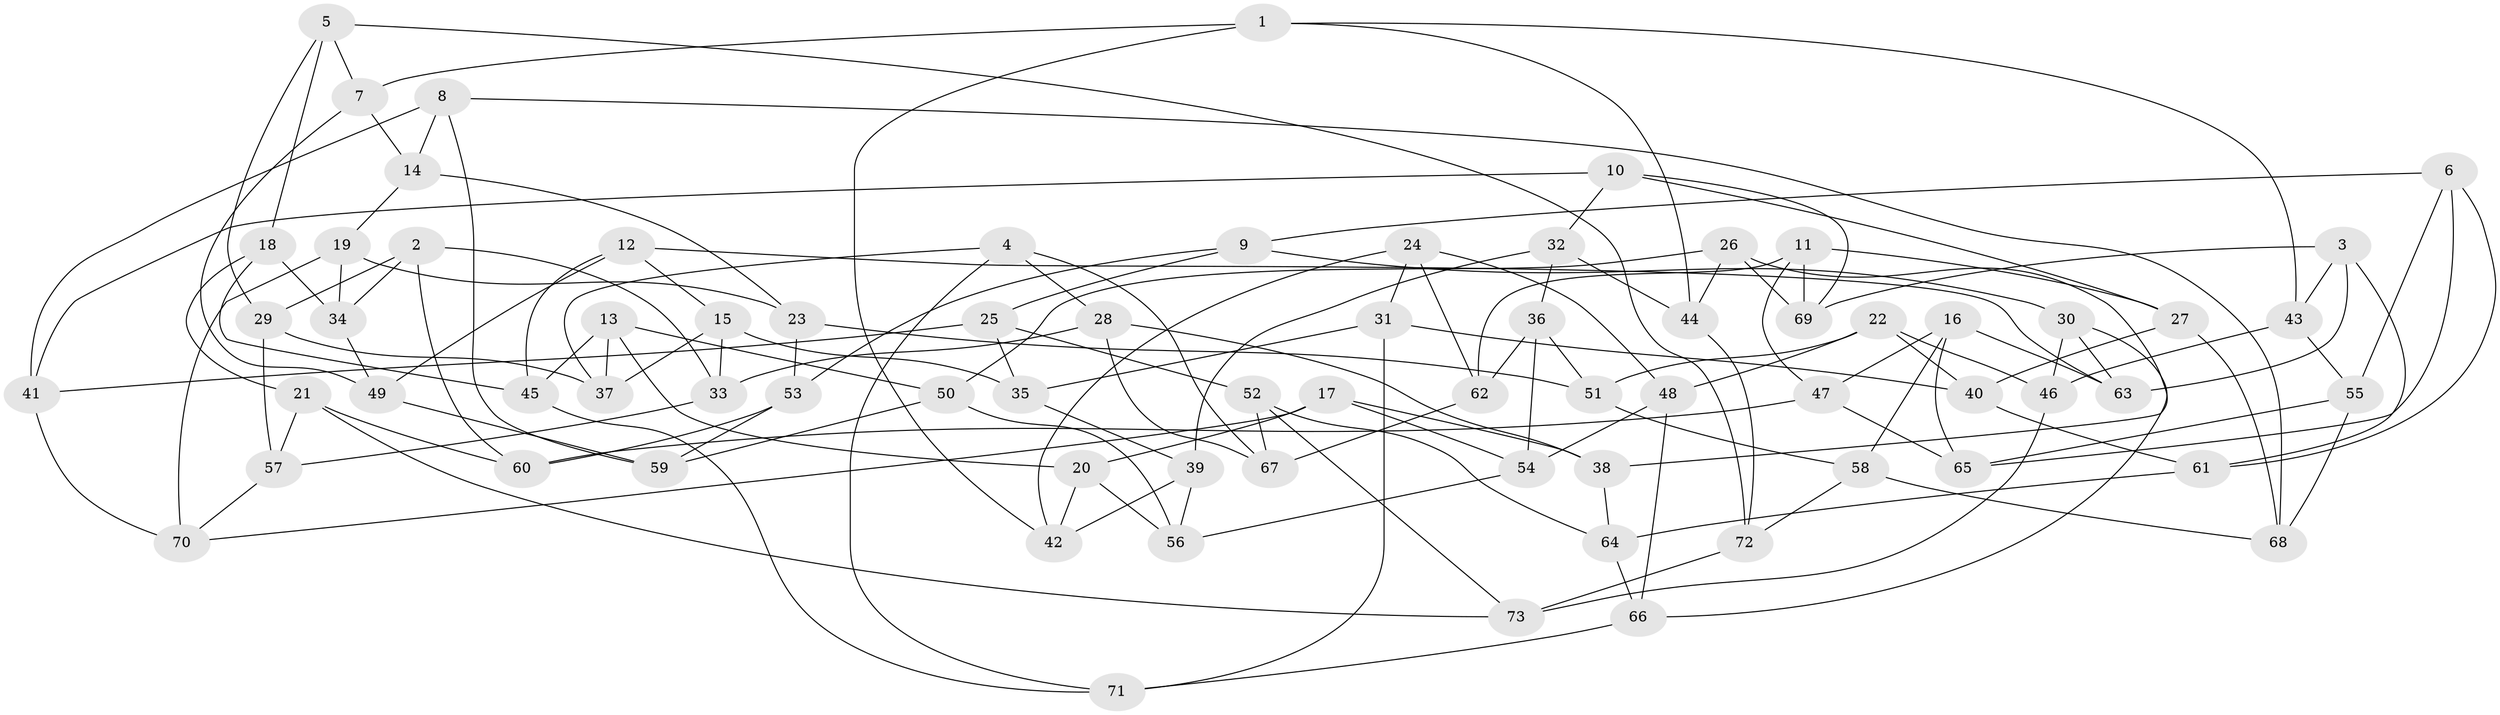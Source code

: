// coarse degree distribution, {6: 0.4090909090909091, 4: 0.29545454545454547, 5: 0.22727272727272727, 3: 0.045454545454545456, 2: 0.022727272727272728}
// Generated by graph-tools (version 1.1) at 2025/38/03/04/25 23:38:07]
// undirected, 73 vertices, 146 edges
graph export_dot {
  node [color=gray90,style=filled];
  1;
  2;
  3;
  4;
  5;
  6;
  7;
  8;
  9;
  10;
  11;
  12;
  13;
  14;
  15;
  16;
  17;
  18;
  19;
  20;
  21;
  22;
  23;
  24;
  25;
  26;
  27;
  28;
  29;
  30;
  31;
  32;
  33;
  34;
  35;
  36;
  37;
  38;
  39;
  40;
  41;
  42;
  43;
  44;
  45;
  46;
  47;
  48;
  49;
  50;
  51;
  52;
  53;
  54;
  55;
  56;
  57;
  58;
  59;
  60;
  61;
  62;
  63;
  64;
  65;
  66;
  67;
  68;
  69;
  70;
  71;
  72;
  73;
  1 -- 43;
  1 -- 7;
  1 -- 44;
  1 -- 42;
  2 -- 60;
  2 -- 29;
  2 -- 34;
  2 -- 33;
  3 -- 61;
  3 -- 69;
  3 -- 63;
  3 -- 43;
  4 -- 67;
  4 -- 71;
  4 -- 28;
  4 -- 37;
  5 -- 7;
  5 -- 29;
  5 -- 18;
  5 -- 72;
  6 -- 55;
  6 -- 65;
  6 -- 9;
  6 -- 61;
  7 -- 14;
  7 -- 49;
  8 -- 41;
  8 -- 68;
  8 -- 59;
  8 -- 14;
  9 -- 25;
  9 -- 53;
  9 -- 30;
  10 -- 27;
  10 -- 32;
  10 -- 69;
  10 -- 41;
  11 -- 62;
  11 -- 69;
  11 -- 27;
  11 -- 47;
  12 -- 45;
  12 -- 15;
  12 -- 63;
  12 -- 49;
  13 -- 50;
  13 -- 37;
  13 -- 20;
  13 -- 45;
  14 -- 23;
  14 -- 19;
  15 -- 33;
  15 -- 37;
  15 -- 35;
  16 -- 63;
  16 -- 65;
  16 -- 47;
  16 -- 58;
  17 -- 38;
  17 -- 54;
  17 -- 20;
  17 -- 70;
  18 -- 34;
  18 -- 45;
  18 -- 21;
  19 -- 23;
  19 -- 34;
  19 -- 70;
  20 -- 42;
  20 -- 56;
  21 -- 60;
  21 -- 57;
  21 -- 73;
  22 -- 51;
  22 -- 46;
  22 -- 48;
  22 -- 40;
  23 -- 51;
  23 -- 53;
  24 -- 31;
  24 -- 42;
  24 -- 48;
  24 -- 62;
  25 -- 35;
  25 -- 52;
  25 -- 41;
  26 -- 44;
  26 -- 38;
  26 -- 69;
  26 -- 50;
  27 -- 40;
  27 -- 68;
  28 -- 67;
  28 -- 33;
  28 -- 38;
  29 -- 57;
  29 -- 37;
  30 -- 46;
  30 -- 63;
  30 -- 66;
  31 -- 71;
  31 -- 35;
  31 -- 40;
  32 -- 44;
  32 -- 39;
  32 -- 36;
  33 -- 57;
  34 -- 49;
  35 -- 39;
  36 -- 51;
  36 -- 54;
  36 -- 62;
  38 -- 64;
  39 -- 56;
  39 -- 42;
  40 -- 61;
  41 -- 70;
  43 -- 55;
  43 -- 46;
  44 -- 72;
  45 -- 71;
  46 -- 73;
  47 -- 65;
  47 -- 60;
  48 -- 66;
  48 -- 54;
  49 -- 59;
  50 -- 56;
  50 -- 59;
  51 -- 58;
  52 -- 67;
  52 -- 73;
  52 -- 64;
  53 -- 59;
  53 -- 60;
  54 -- 56;
  55 -- 65;
  55 -- 68;
  57 -- 70;
  58 -- 68;
  58 -- 72;
  61 -- 64;
  62 -- 67;
  64 -- 66;
  66 -- 71;
  72 -- 73;
}
